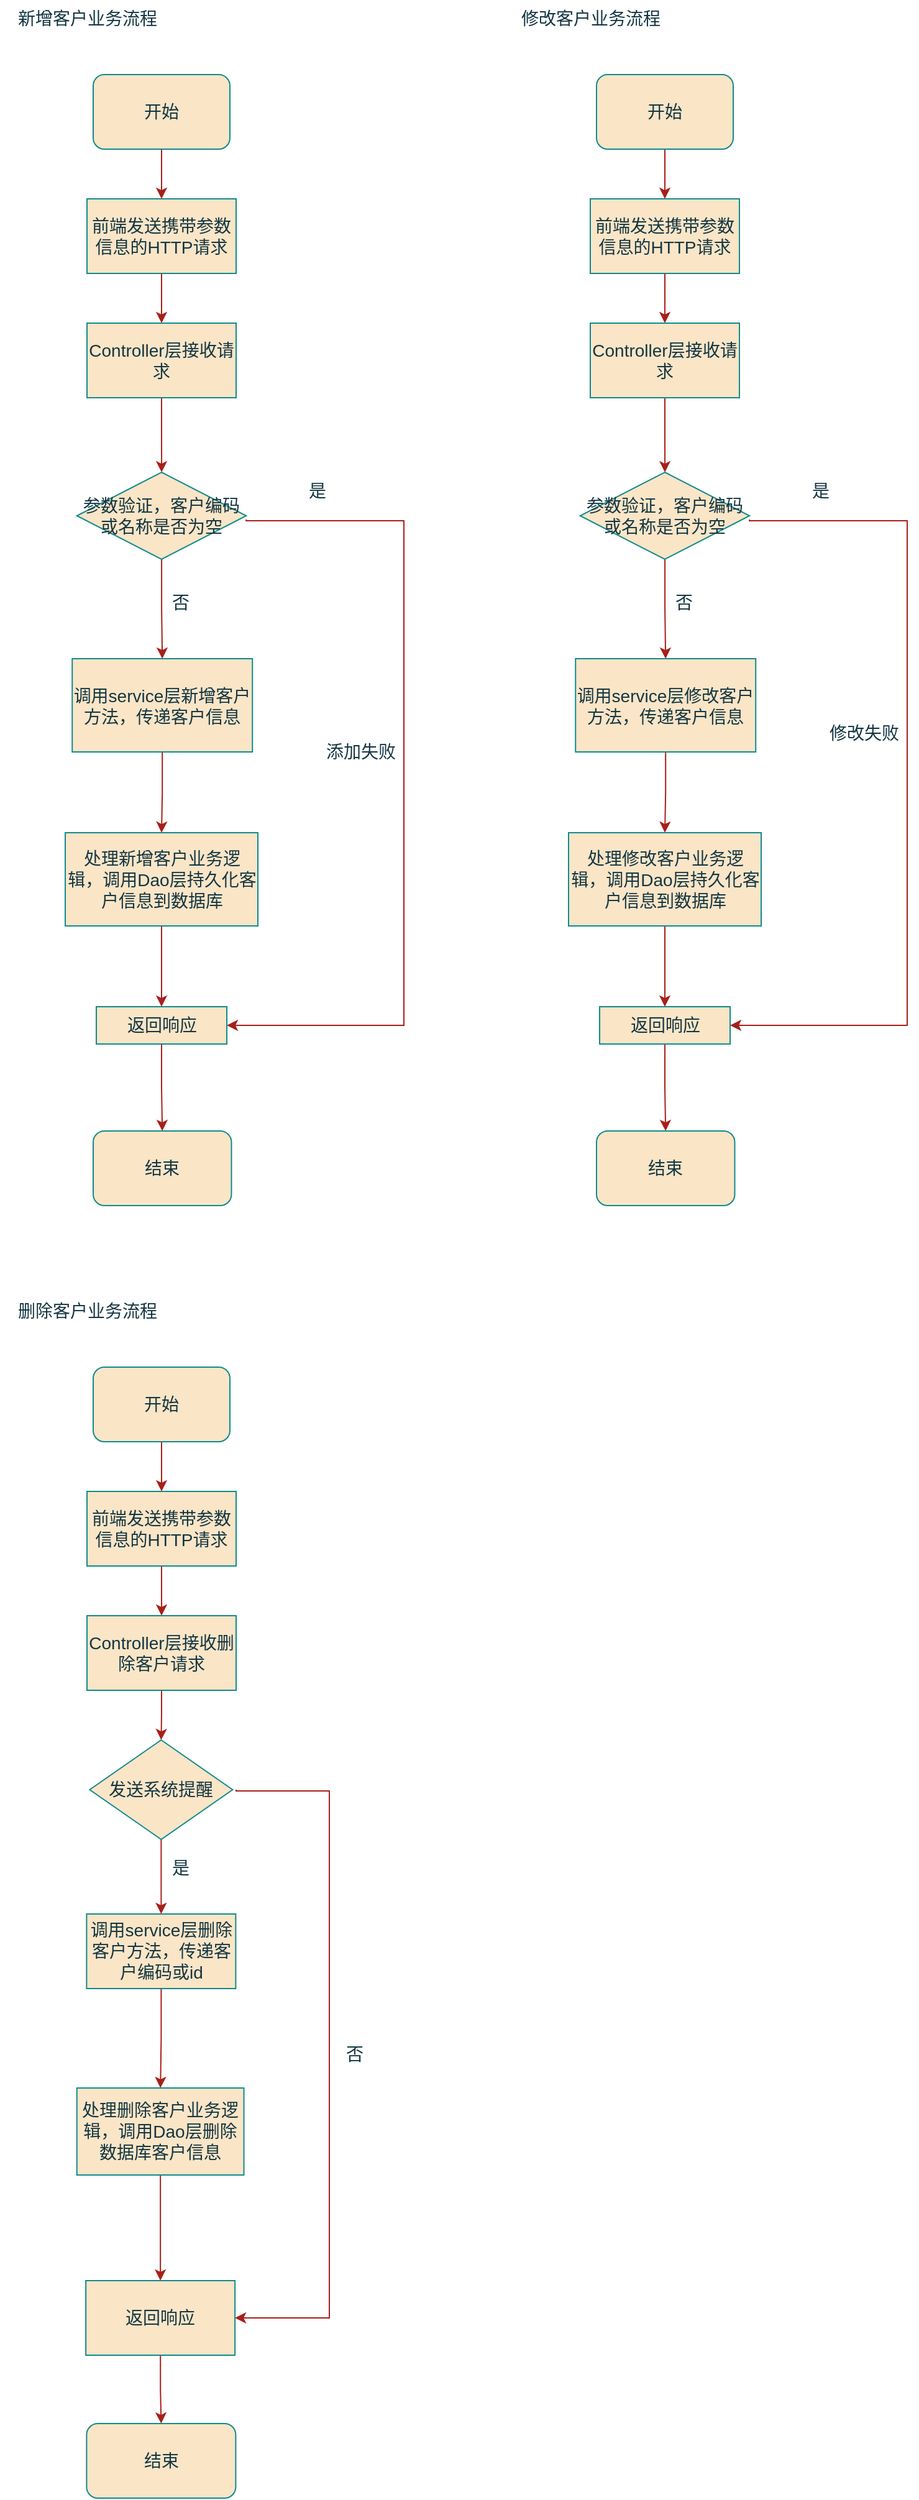 <mxfile version="21.6.5" type="device">
  <diagram name="第 1 页" id="sHiQR7F67vJXkx4jLOrB">
    <mxGraphModel dx="1694" dy="1154" grid="1" gridSize="10" guides="1" tooltips="1" connect="1" arrows="1" fold="1" page="1" pageScale="1" pageWidth="827" pageHeight="1169" math="0" shadow="0">
      <root>
        <mxCell id="0" />
        <mxCell id="1" parent="0" />
        <mxCell id="K8IfVs_N-EPz9VmKfKi--1" value="&lt;font style=&quot;font-size: 14px;&quot;&gt;新增客户业务流程&lt;/font&gt;" style="text;html=1;align=center;verticalAlign=middle;resizable=0;points=[];autosize=1;fontSize=14;labelBackgroundColor=none;fontColor=#143642;" parent="1" vertex="1">
          <mxGeometry x="35" y="30" width="140" height="30" as="geometry" />
        </mxCell>
        <mxCell id="K8IfVs_N-EPz9VmKfKi--38" value="" style="edgeStyle=orthogonalEdgeStyle;rounded=0;orthogonalLoop=1;jettySize=auto;html=1;fontSize=14;labelBackgroundColor=none;strokeColor=#A8201A;fontColor=default;" parent="1" source="K8IfVs_N-EPz9VmKfKi--2" target="K8IfVs_N-EPz9VmKfKi--37" edge="1">
          <mxGeometry relative="1" as="geometry" />
        </mxCell>
        <mxCell id="K8IfVs_N-EPz9VmKfKi--2" value="&lt;font style=&quot;font-size: 14px;&quot;&gt;开始&lt;/font&gt;" style="rounded=1;whiteSpace=wrap;html=1;fontSize=14;labelBackgroundColor=none;fillColor=#FAE5C7;strokeColor=#0F8B8D;fontColor=#143642;" parent="1" vertex="1">
          <mxGeometry x="110" y="90" width="110" height="60" as="geometry" />
        </mxCell>
        <mxCell id="K8IfVs_N-EPz9VmKfKi--40" value="" style="edgeStyle=orthogonalEdgeStyle;rounded=0;orthogonalLoop=1;jettySize=auto;html=1;fontSize=14;labelBackgroundColor=none;strokeColor=#A8201A;fontColor=default;" parent="1" source="K8IfVs_N-EPz9VmKfKi--37" target="K8IfVs_N-EPz9VmKfKi--39" edge="1">
          <mxGeometry relative="1" as="geometry" />
        </mxCell>
        <mxCell id="K8IfVs_N-EPz9VmKfKi--37" value="前端发送携带参数信息的HTTP请求" style="rounded=0;whiteSpace=wrap;html=1;fontSize=14;labelBackgroundColor=none;fillColor=#FAE5C7;strokeColor=#0F8B8D;fontColor=#143642;" parent="1" vertex="1">
          <mxGeometry x="105" y="190" width="120" height="60" as="geometry" />
        </mxCell>
        <mxCell id="y1aobud8_qHiIOchyNXg-2" value="" style="edgeStyle=orthogonalEdgeStyle;rounded=0;orthogonalLoop=1;jettySize=auto;html=1;fontSize=14;labelBackgroundColor=none;strokeColor=#A8201A;fontColor=default;" edge="1" parent="1" source="K8IfVs_N-EPz9VmKfKi--39" target="y1aobud8_qHiIOchyNXg-1">
          <mxGeometry relative="1" as="geometry" />
        </mxCell>
        <mxCell id="K8IfVs_N-EPz9VmKfKi--39" value="Controller层接收请求" style="rounded=0;whiteSpace=wrap;html=1;fontSize=14;labelBackgroundColor=none;fillColor=#FAE5C7;strokeColor=#0F8B8D;fontColor=#143642;" parent="1" vertex="1">
          <mxGeometry x="105" y="290" width="120" height="60" as="geometry" />
        </mxCell>
        <mxCell id="y1aobud8_qHiIOchyNXg-4" value="" style="edgeStyle=orthogonalEdgeStyle;rounded=0;orthogonalLoop=1;jettySize=auto;html=1;fontSize=14;entryX=1;entryY=0.5;entryDx=0;entryDy=0;labelBackgroundColor=none;strokeColor=#A8201A;fontColor=default;" edge="1" parent="1" target="y1aobud8_qHiIOchyNXg-11">
          <mxGeometry relative="1" as="geometry">
            <mxPoint x="233.13" y="448" as="sourcePoint" />
            <mxPoint x="360.13" y="860" as="targetPoint" />
            <Array as="points">
              <mxPoint x="233" y="449" />
              <mxPoint x="360" y="449" />
              <mxPoint x="360" y="855" />
            </Array>
          </mxGeometry>
        </mxCell>
        <mxCell id="y1aobud8_qHiIOchyNXg-7" value="" style="edgeStyle=orthogonalEdgeStyle;rounded=0;orthogonalLoop=1;jettySize=auto;html=1;fontSize=14;labelBackgroundColor=none;strokeColor=#A8201A;fontColor=default;" edge="1" parent="1" source="y1aobud8_qHiIOchyNXg-1" target="y1aobud8_qHiIOchyNXg-6">
          <mxGeometry relative="1" as="geometry" />
        </mxCell>
        <mxCell id="y1aobud8_qHiIOchyNXg-1" value="参数验证，客户编码或名称是否为空" style="rhombus;whiteSpace=wrap;html=1;fontSize=14;labelBackgroundColor=none;fillColor=#FAE5C7;strokeColor=#0F8B8D;fontColor=#143642;" vertex="1" parent="1">
          <mxGeometry x="96.88" y="410" width="136.25" height="70" as="geometry" />
        </mxCell>
        <mxCell id="y1aobud8_qHiIOchyNXg-5" value="是" style="text;html=1;align=center;verticalAlign=middle;resizable=0;points=[];autosize=1;fontSize=14;labelBackgroundColor=none;fontColor=#143642;" vertex="1" parent="1">
          <mxGeometry x="270" y="410" width="40" height="30" as="geometry" />
        </mxCell>
        <mxCell id="y1aobud8_qHiIOchyNXg-10" value="" style="edgeStyle=orthogonalEdgeStyle;rounded=0;orthogonalLoop=1;jettySize=auto;html=1;fontSize=14;labelBackgroundColor=none;strokeColor=#A8201A;fontColor=default;" edge="1" parent="1" source="y1aobud8_qHiIOchyNXg-6" target="y1aobud8_qHiIOchyNXg-9">
          <mxGeometry relative="1" as="geometry" />
        </mxCell>
        <mxCell id="y1aobud8_qHiIOchyNXg-6" value="调用service层新增客户方法，传递客户信息" style="whiteSpace=wrap;html=1;fontSize=14;labelBackgroundColor=none;fillColor=#FAE5C7;strokeColor=#0F8B8D;fontColor=#143642;" vertex="1" parent="1">
          <mxGeometry x="93.12" y="560" width="145" height="75" as="geometry" />
        </mxCell>
        <mxCell id="y1aobud8_qHiIOchyNXg-8" value="否" style="text;html=1;align=center;verticalAlign=middle;resizable=0;points=[];autosize=1;fontSize=14;labelBackgroundColor=none;fontColor=#143642;" vertex="1" parent="1">
          <mxGeometry x="160" y="500" width="40" height="30" as="geometry" />
        </mxCell>
        <mxCell id="y1aobud8_qHiIOchyNXg-12" value="" style="edgeStyle=orthogonalEdgeStyle;rounded=0;orthogonalLoop=1;jettySize=auto;html=1;fontSize=14;labelBackgroundColor=none;strokeColor=#A8201A;fontColor=default;" edge="1" parent="1" source="y1aobud8_qHiIOchyNXg-9" target="y1aobud8_qHiIOchyNXg-11">
          <mxGeometry relative="1" as="geometry" />
        </mxCell>
        <mxCell id="y1aobud8_qHiIOchyNXg-9" value="处理新增客户业务逻辑，调用Dao层持久化客户信息到数据库" style="whiteSpace=wrap;html=1;fontSize=14;labelBackgroundColor=none;fillColor=#FAE5C7;strokeColor=#0F8B8D;fontColor=#143642;" vertex="1" parent="1">
          <mxGeometry x="87.5" y="700" width="155" height="75" as="geometry" />
        </mxCell>
        <mxCell id="y1aobud8_qHiIOchyNXg-14" value="" style="edgeStyle=orthogonalEdgeStyle;rounded=0;orthogonalLoop=1;jettySize=auto;html=1;fontSize=14;labelBackgroundColor=none;strokeColor=#A8201A;fontColor=default;" edge="1" parent="1" source="y1aobud8_qHiIOchyNXg-11" target="y1aobud8_qHiIOchyNXg-13">
          <mxGeometry relative="1" as="geometry" />
        </mxCell>
        <mxCell id="y1aobud8_qHiIOchyNXg-11" value="返回响应" style="whiteSpace=wrap;html=1;fontSize=14;labelBackgroundColor=none;fillColor=#FAE5C7;strokeColor=#0F8B8D;fontColor=#143642;" vertex="1" parent="1">
          <mxGeometry x="112.51" y="840" width="105" height="30" as="geometry" />
        </mxCell>
        <mxCell id="y1aobud8_qHiIOchyNXg-13" value="结束" style="rounded=1;whiteSpace=wrap;html=1;fontSize=14;labelBackgroundColor=none;fillColor=#FAE5C7;strokeColor=#0F8B8D;fontColor=#143642;" vertex="1" parent="1">
          <mxGeometry x="110" y="940" width="111.24" height="60" as="geometry" />
        </mxCell>
        <mxCell id="y1aobud8_qHiIOchyNXg-16" value="&lt;font style=&quot;font-size: 14px;&quot;&gt;修改客户业务流程&lt;/font&gt;" style="text;html=1;align=center;verticalAlign=middle;resizable=0;points=[];autosize=1;fontSize=14;labelBackgroundColor=none;fontColor=#143642;" vertex="1" parent="1">
          <mxGeometry x="440" y="30" width="140" height="30" as="geometry" />
        </mxCell>
        <mxCell id="y1aobud8_qHiIOchyNXg-17" value="" style="edgeStyle=orthogonalEdgeStyle;rounded=0;orthogonalLoop=1;jettySize=auto;html=1;fontSize=14;labelBackgroundColor=none;strokeColor=#A8201A;fontColor=default;" edge="1" parent="1" source="y1aobud8_qHiIOchyNXg-18" target="y1aobud8_qHiIOchyNXg-20">
          <mxGeometry relative="1" as="geometry" />
        </mxCell>
        <mxCell id="y1aobud8_qHiIOchyNXg-18" value="&lt;font style=&quot;font-size: 14px;&quot;&gt;开始&lt;/font&gt;" style="rounded=1;whiteSpace=wrap;html=1;fontSize=14;labelBackgroundColor=none;fillColor=#FAE5C7;strokeColor=#0F8B8D;fontColor=#143642;" vertex="1" parent="1">
          <mxGeometry x="515" y="90" width="110" height="60" as="geometry" />
        </mxCell>
        <mxCell id="y1aobud8_qHiIOchyNXg-19" value="" style="edgeStyle=orthogonalEdgeStyle;rounded=0;orthogonalLoop=1;jettySize=auto;html=1;fontSize=14;labelBackgroundColor=none;strokeColor=#A8201A;fontColor=default;" edge="1" parent="1" source="y1aobud8_qHiIOchyNXg-20" target="y1aobud8_qHiIOchyNXg-22">
          <mxGeometry relative="1" as="geometry" />
        </mxCell>
        <mxCell id="y1aobud8_qHiIOchyNXg-20" value="前端发送携带参数信息的HTTP请求" style="rounded=0;whiteSpace=wrap;html=1;fontSize=14;labelBackgroundColor=none;fillColor=#FAE5C7;strokeColor=#0F8B8D;fontColor=#143642;" vertex="1" parent="1">
          <mxGeometry x="510" y="190" width="120" height="60" as="geometry" />
        </mxCell>
        <mxCell id="y1aobud8_qHiIOchyNXg-21" value="" style="edgeStyle=orthogonalEdgeStyle;rounded=0;orthogonalLoop=1;jettySize=auto;html=1;fontSize=14;labelBackgroundColor=none;strokeColor=#A8201A;fontColor=default;" edge="1" parent="1" source="y1aobud8_qHiIOchyNXg-22" target="y1aobud8_qHiIOchyNXg-25">
          <mxGeometry relative="1" as="geometry" />
        </mxCell>
        <mxCell id="y1aobud8_qHiIOchyNXg-22" value="Controller层接收请求" style="rounded=0;whiteSpace=wrap;html=1;fontSize=14;labelBackgroundColor=none;fillColor=#FAE5C7;strokeColor=#0F8B8D;fontColor=#143642;" vertex="1" parent="1">
          <mxGeometry x="510" y="290" width="120" height="60" as="geometry" />
        </mxCell>
        <mxCell id="y1aobud8_qHiIOchyNXg-23" value="" style="edgeStyle=orthogonalEdgeStyle;rounded=0;orthogonalLoop=1;jettySize=auto;html=1;fontSize=14;entryX=1;entryY=0.5;entryDx=0;entryDy=0;labelBackgroundColor=none;strokeColor=#A8201A;fontColor=default;" edge="1" parent="1" target="y1aobud8_qHiIOchyNXg-33">
          <mxGeometry relative="1" as="geometry">
            <mxPoint x="638.13" y="448" as="sourcePoint" />
            <mxPoint x="765.13" y="860" as="targetPoint" />
            <Array as="points">
              <mxPoint x="638" y="449" />
              <mxPoint x="765" y="449" />
              <mxPoint x="765" y="855" />
            </Array>
          </mxGeometry>
        </mxCell>
        <mxCell id="y1aobud8_qHiIOchyNXg-24" value="" style="edgeStyle=orthogonalEdgeStyle;rounded=0;orthogonalLoop=1;jettySize=auto;html=1;fontSize=14;labelBackgroundColor=none;strokeColor=#A8201A;fontColor=default;" edge="1" parent="1" source="y1aobud8_qHiIOchyNXg-25" target="y1aobud8_qHiIOchyNXg-28">
          <mxGeometry relative="1" as="geometry" />
        </mxCell>
        <mxCell id="y1aobud8_qHiIOchyNXg-25" value="参数验证，客户编码或名称是否为空" style="rhombus;whiteSpace=wrap;html=1;fontSize=14;labelBackgroundColor=none;fillColor=#FAE5C7;strokeColor=#0F8B8D;fontColor=#143642;" vertex="1" parent="1">
          <mxGeometry x="501.88" y="410" width="136.25" height="70" as="geometry" />
        </mxCell>
        <mxCell id="y1aobud8_qHiIOchyNXg-26" value="是" style="text;html=1;align=center;verticalAlign=middle;resizable=0;points=[];autosize=1;fontSize=14;labelBackgroundColor=none;fontColor=#143642;" vertex="1" parent="1">
          <mxGeometry x="675" y="410" width="40" height="30" as="geometry" />
        </mxCell>
        <mxCell id="y1aobud8_qHiIOchyNXg-27" value="" style="edgeStyle=orthogonalEdgeStyle;rounded=0;orthogonalLoop=1;jettySize=auto;html=1;fontSize=14;labelBackgroundColor=none;strokeColor=#A8201A;fontColor=default;" edge="1" parent="1" source="y1aobud8_qHiIOchyNXg-28" target="y1aobud8_qHiIOchyNXg-31">
          <mxGeometry relative="1" as="geometry" />
        </mxCell>
        <mxCell id="y1aobud8_qHiIOchyNXg-28" value="调用service层修改客户方法，传递客户信息" style="whiteSpace=wrap;html=1;fontSize=14;labelBackgroundColor=none;fillColor=#FAE5C7;strokeColor=#0F8B8D;fontColor=#143642;" vertex="1" parent="1">
          <mxGeometry x="498.12" y="560" width="145" height="75" as="geometry" />
        </mxCell>
        <mxCell id="y1aobud8_qHiIOchyNXg-29" value="否" style="text;html=1;align=center;verticalAlign=middle;resizable=0;points=[];autosize=1;fontSize=14;labelBackgroundColor=none;fontColor=#143642;" vertex="1" parent="1">
          <mxGeometry x="565" y="500" width="40" height="30" as="geometry" />
        </mxCell>
        <mxCell id="y1aobud8_qHiIOchyNXg-30" value="" style="edgeStyle=orthogonalEdgeStyle;rounded=0;orthogonalLoop=1;jettySize=auto;html=1;fontSize=14;labelBackgroundColor=none;strokeColor=#A8201A;fontColor=default;" edge="1" parent="1" source="y1aobud8_qHiIOchyNXg-31" target="y1aobud8_qHiIOchyNXg-33">
          <mxGeometry relative="1" as="geometry" />
        </mxCell>
        <mxCell id="y1aobud8_qHiIOchyNXg-31" value="处理修改客户业务逻辑，调用Dao层持久化客户信息到数据库" style="whiteSpace=wrap;html=1;fontSize=14;labelBackgroundColor=none;fillColor=#FAE5C7;strokeColor=#0F8B8D;fontColor=#143642;" vertex="1" parent="1">
          <mxGeometry x="492.5" y="700" width="155" height="75" as="geometry" />
        </mxCell>
        <mxCell id="y1aobud8_qHiIOchyNXg-32" value="" style="edgeStyle=orthogonalEdgeStyle;rounded=0;orthogonalLoop=1;jettySize=auto;html=1;fontSize=14;labelBackgroundColor=none;strokeColor=#A8201A;fontColor=default;" edge="1" parent="1" source="y1aobud8_qHiIOchyNXg-33" target="y1aobud8_qHiIOchyNXg-34">
          <mxGeometry relative="1" as="geometry" />
        </mxCell>
        <mxCell id="y1aobud8_qHiIOchyNXg-33" value="返回响应" style="whiteSpace=wrap;html=1;fontSize=14;labelBackgroundColor=none;fillColor=#FAE5C7;strokeColor=#0F8B8D;fontColor=#143642;" vertex="1" parent="1">
          <mxGeometry x="517.51" y="840" width="105" height="30" as="geometry" />
        </mxCell>
        <mxCell id="y1aobud8_qHiIOchyNXg-34" value="结束" style="rounded=1;whiteSpace=wrap;html=1;fontSize=14;labelBackgroundColor=none;fillColor=#FAE5C7;strokeColor=#0F8B8D;fontColor=#143642;" vertex="1" parent="1">
          <mxGeometry x="515" y="940" width="111.24" height="60" as="geometry" />
        </mxCell>
        <mxCell id="y1aobud8_qHiIOchyNXg-35" value="添加失败" style="text;html=1;align=center;verticalAlign=middle;resizable=0;points=[];autosize=1;fontSize=14;labelBackgroundColor=none;fontColor=#143642;" vertex="1" parent="1">
          <mxGeometry x="285" y="620" width="80" height="30" as="geometry" />
        </mxCell>
        <mxCell id="y1aobud8_qHiIOchyNXg-37" value="&lt;font style=&quot;font-size: 14px;&quot;&gt;修改失败&lt;/font&gt;" style="text;html=1;align=center;verticalAlign=middle;resizable=0;points=[];autosize=1;labelBackgroundColor=none;fontColor=#143642;" vertex="1" parent="1">
          <mxGeometry x="690" y="605" width="80" height="30" as="geometry" />
        </mxCell>
        <mxCell id="y1aobud8_qHiIOchyNXg-38" value="&lt;font style=&quot;font-size: 14px;&quot;&gt;删除客户业务流程&lt;/font&gt;" style="text;html=1;align=center;verticalAlign=middle;resizable=0;points=[];autosize=1;fontSize=14;labelBackgroundColor=none;fontColor=#143642;" vertex="1" parent="1">
          <mxGeometry x="35" y="1070" width="140" height="30" as="geometry" />
        </mxCell>
        <mxCell id="y1aobud8_qHiIOchyNXg-39" value="" style="edgeStyle=orthogonalEdgeStyle;rounded=0;orthogonalLoop=1;jettySize=auto;html=1;fontSize=14;labelBackgroundColor=none;strokeColor=#A8201A;fontColor=default;" edge="1" parent="1" source="y1aobud8_qHiIOchyNXg-40" target="y1aobud8_qHiIOchyNXg-42">
          <mxGeometry relative="1" as="geometry" />
        </mxCell>
        <mxCell id="y1aobud8_qHiIOchyNXg-40" value="&lt;font style=&quot;font-size: 14px;&quot;&gt;开始&lt;/font&gt;" style="rounded=1;whiteSpace=wrap;html=1;fontSize=14;labelBackgroundColor=none;fillColor=#FAE5C7;strokeColor=#0F8B8D;fontColor=#143642;" vertex="1" parent="1">
          <mxGeometry x="110" y="1130" width="110" height="60" as="geometry" />
        </mxCell>
        <mxCell id="y1aobud8_qHiIOchyNXg-41" value="" style="edgeStyle=orthogonalEdgeStyle;rounded=0;orthogonalLoop=1;jettySize=auto;html=1;fontSize=14;labelBackgroundColor=none;strokeColor=#A8201A;fontColor=default;" edge="1" parent="1" source="y1aobud8_qHiIOchyNXg-42" target="y1aobud8_qHiIOchyNXg-44">
          <mxGeometry relative="1" as="geometry" />
        </mxCell>
        <mxCell id="y1aobud8_qHiIOchyNXg-42" value="前端发送携带参数信息的HTTP请求" style="rounded=0;whiteSpace=wrap;html=1;fontSize=14;labelBackgroundColor=none;fillColor=#FAE5C7;strokeColor=#0F8B8D;fontColor=#143642;" vertex="1" parent="1">
          <mxGeometry x="105" y="1230" width="120" height="60" as="geometry" />
        </mxCell>
        <mxCell id="y1aobud8_qHiIOchyNXg-69" value="" style="edgeStyle=orthogonalEdgeStyle;rounded=0;orthogonalLoop=1;jettySize=auto;html=1;fontSize=14;labelBackgroundColor=none;strokeColor=#A8201A;fontColor=default;" edge="1" parent="1" source="y1aobud8_qHiIOchyNXg-44" target="y1aobud8_qHiIOchyNXg-68">
          <mxGeometry relative="1" as="geometry" />
        </mxCell>
        <mxCell id="y1aobud8_qHiIOchyNXg-44" value="Controller层接收删除客户请求" style="rounded=0;whiteSpace=wrap;html=1;fontSize=14;labelBackgroundColor=none;fillColor=#FAE5C7;strokeColor=#0F8B8D;fontColor=#143642;" vertex="1" parent="1">
          <mxGeometry x="105" y="1330" width="120" height="60" as="geometry" />
        </mxCell>
        <mxCell id="y1aobud8_qHiIOchyNXg-61" value="" style="edgeStyle=orthogonalEdgeStyle;rounded=0;orthogonalLoop=1;jettySize=auto;html=1;fontSize=14;labelBackgroundColor=none;strokeColor=#A8201A;fontColor=default;" edge="1" parent="1" source="y1aobud8_qHiIOchyNXg-58" target="y1aobud8_qHiIOchyNXg-60">
          <mxGeometry relative="1" as="geometry" />
        </mxCell>
        <mxCell id="y1aobud8_qHiIOchyNXg-58" value="调用service层删除客户方法，传递客户编码或id" style="whiteSpace=wrap;html=1;fontSize=14;rounded=0;labelBackgroundColor=none;fillColor=#FAE5C7;strokeColor=#0F8B8D;fontColor=#143642;" vertex="1" parent="1">
          <mxGeometry x="104.69" y="1570" width="120" height="60" as="geometry" />
        </mxCell>
        <mxCell id="y1aobud8_qHiIOchyNXg-63" value="" style="edgeStyle=orthogonalEdgeStyle;rounded=0;orthogonalLoop=1;jettySize=auto;html=1;fontSize=14;labelBackgroundColor=none;strokeColor=#A8201A;fontColor=default;" edge="1" parent="1" source="y1aobud8_qHiIOchyNXg-60" target="y1aobud8_qHiIOchyNXg-62">
          <mxGeometry relative="1" as="geometry" />
        </mxCell>
        <mxCell id="y1aobud8_qHiIOchyNXg-60" value="处理删除客户业务逻辑，调用Dao层删除数据库客户信息" style="whiteSpace=wrap;html=1;fontSize=14;rounded=0;labelBackgroundColor=none;fillColor=#FAE5C7;strokeColor=#0F8B8D;fontColor=#143642;" vertex="1" parent="1">
          <mxGeometry x="96.88" y="1710" width="134.38" height="70" as="geometry" />
        </mxCell>
        <mxCell id="y1aobud8_qHiIOchyNXg-65" value="" style="edgeStyle=orthogonalEdgeStyle;rounded=0;orthogonalLoop=1;jettySize=auto;html=1;fontSize=14;labelBackgroundColor=none;strokeColor=#A8201A;fontColor=default;" edge="1" parent="1" source="y1aobud8_qHiIOchyNXg-62" target="y1aobud8_qHiIOchyNXg-64">
          <mxGeometry relative="1" as="geometry" />
        </mxCell>
        <mxCell id="y1aobud8_qHiIOchyNXg-62" value="返回响应" style="rounded=0;whiteSpace=wrap;html=1;fontSize=14;labelBackgroundColor=none;fillColor=#FAE5C7;strokeColor=#0F8B8D;fontColor=#143642;" vertex="1" parent="1">
          <mxGeometry x="104.07" y="1865" width="120" height="60" as="geometry" />
        </mxCell>
        <mxCell id="y1aobud8_qHiIOchyNXg-64" value="结束" style="rounded=1;whiteSpace=wrap;html=1;fontSize=14;labelBackgroundColor=none;fillColor=#FAE5C7;strokeColor=#0F8B8D;fontColor=#143642;" vertex="1" parent="1">
          <mxGeometry x="104.69" y="1980" width="120" height="60" as="geometry" />
        </mxCell>
        <mxCell id="y1aobud8_qHiIOchyNXg-70" value="" style="edgeStyle=orthogonalEdgeStyle;rounded=0;orthogonalLoop=1;jettySize=auto;html=1;fontSize=14;labelBackgroundColor=none;strokeColor=#A8201A;fontColor=default;" edge="1" parent="1" source="y1aobud8_qHiIOchyNXg-68" target="y1aobud8_qHiIOchyNXg-58">
          <mxGeometry relative="1" as="geometry" />
        </mxCell>
        <mxCell id="y1aobud8_qHiIOchyNXg-68" value="发送系统提醒" style="rhombus;whiteSpace=wrap;html=1;fontSize=14;rounded=0;labelBackgroundColor=none;fillColor=#FAE5C7;strokeColor=#0F8B8D;fontColor=#143642;" vertex="1" parent="1">
          <mxGeometry x="107.19" y="1430" width="115" height="80" as="geometry" />
        </mxCell>
        <mxCell id="y1aobud8_qHiIOchyNXg-71" value="是" style="text;html=1;align=center;verticalAlign=middle;resizable=0;points=[];autosize=1;fontSize=14;labelBackgroundColor=none;fontColor=#143642;" vertex="1" parent="1">
          <mxGeometry x="160" y="1518" width="40" height="30" as="geometry" />
        </mxCell>
        <mxCell id="y1aobud8_qHiIOchyNXg-73" style="edgeStyle=orthogonalEdgeStyle;rounded=0;orthogonalLoop=1;jettySize=auto;html=1;entryX=1;entryY=0.5;entryDx=0;entryDy=0;fontSize=14;labelBackgroundColor=none;strokeColor=#A8201A;fontColor=default;" edge="1" parent="1" target="y1aobud8_qHiIOchyNXg-62">
          <mxGeometry relative="1" as="geometry">
            <mxPoint x="302.81" y="1900" as="targetPoint" />
            <mxPoint x="225.0" y="1470" as="sourcePoint" />
            <Array as="points">
              <mxPoint x="225" y="1471" />
              <mxPoint x="300" y="1471" />
              <mxPoint x="300" y="1895" />
            </Array>
          </mxGeometry>
        </mxCell>
        <mxCell id="y1aobud8_qHiIOchyNXg-74" value="否" style="text;html=1;align=center;verticalAlign=middle;resizable=0;points=[];autosize=1;fontSize=14;labelBackgroundColor=none;fontColor=#143642;" vertex="1" parent="1">
          <mxGeometry x="300" y="1668" width="40" height="30" as="geometry" />
        </mxCell>
      </root>
    </mxGraphModel>
  </diagram>
</mxfile>

